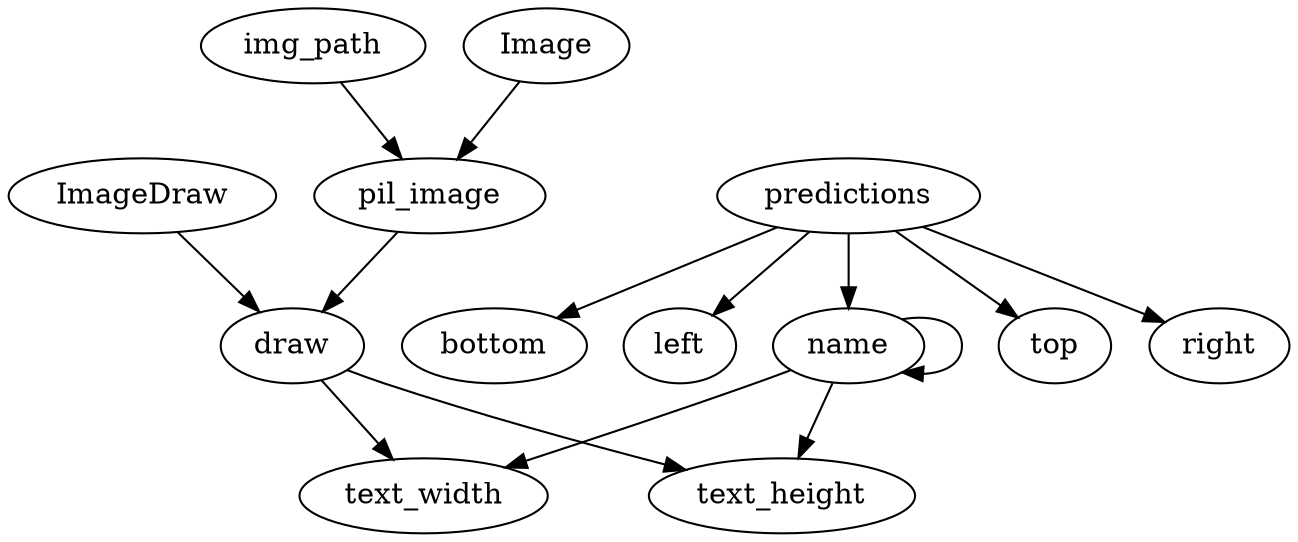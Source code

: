 digraph {img_path->pil_image
Image->pil_image
pil_image->draw
ImageDraw->draw
predictions->name
predictions->top
predictions->right
predictions->bottom
predictions->left
name->name
name->text_width
draw->text_width
name->text_height
draw->text_height
}
